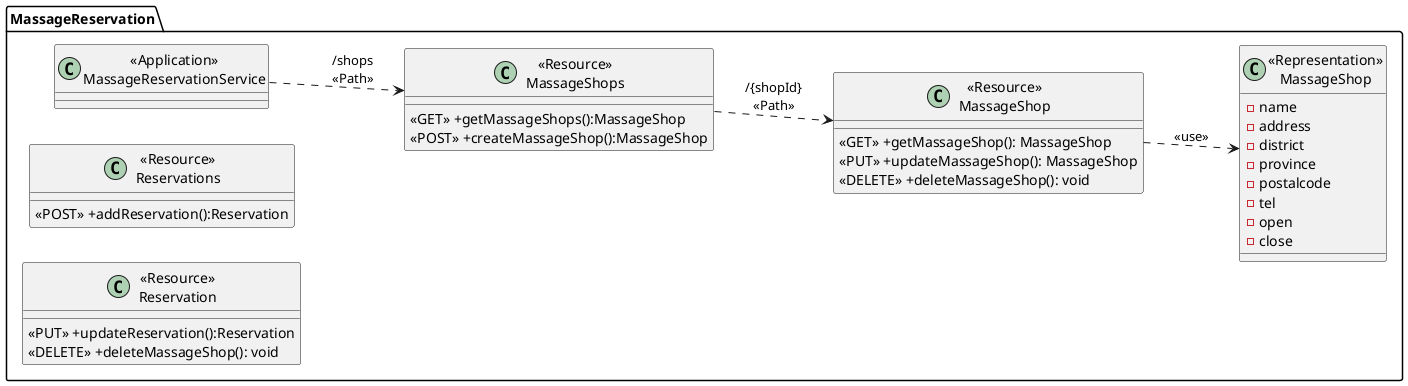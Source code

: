 @startuml
left to right direction
package "MassageReservation"{
    class "<<Application>>\nMassageReservationService" as MassageReservationService{}

    class "<<Resource>>\nMassageShops" as ResourceMassageShops{
        <<GET>> +getMassageShops():MassageShop
        <<POST>> +createMassageShop():MassageShop
    }

    class "<<Resource>>\nMassageShop" as ResourceMassageShop {
        <<GET>> +getMassageShop(): MassageShop
        <<PUT>> +updateMassageShop(): MassageShop
        <<DELETE>> +deleteMassageShop(): void
    }

    class "<<Representation>>\nMassageShop" as RepresentationMassageShop {
        -name
        -address
        -district
        -province
        -postalcode
        -tel
        -open
        -close
    }

    class "<<Resource>>\nReservations" as ResourceReservations{
        <<POST>> +addReservation():Reservation
    }

    class "<<Resource>>\nReservation" as ResourceReservation{
        <<PUT>> +updateReservation():Reservation
        <<DELETE>> +deleteMassageShop(): void
    }
}

MassageReservationService ..> ResourceMassageShops:"/shops\n<<Path>>"
ResourceMassageShops ..> ResourceMassageShop: "/{shopId}\n<<Path>>"
ResourceMassageShop ..> RepresentationMassageShop: "<<use>>"

@enduml